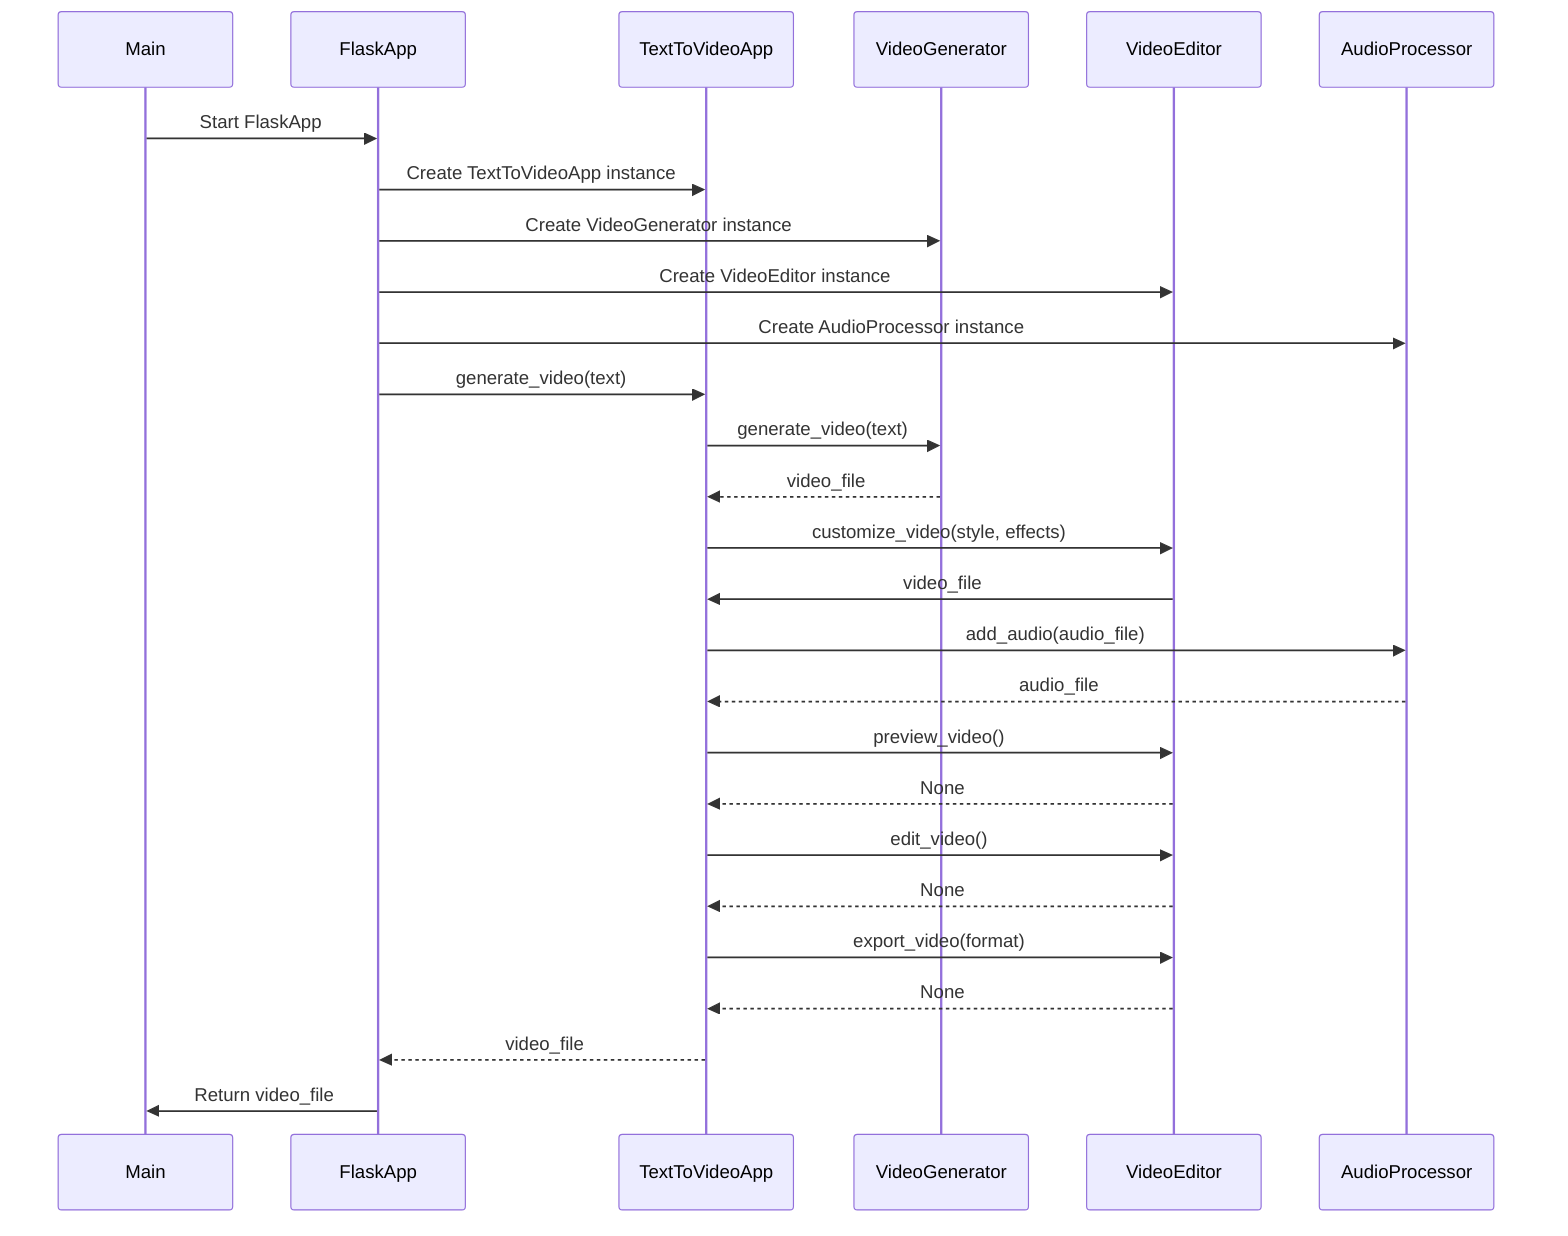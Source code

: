 sequenceDiagram
    participant M as Main
    participant F as FlaskApp
    participant T as TextToVideoApp
    participant V as VideoGenerator
    participant E as VideoEditor
    participant A as AudioProcessor
    M->>F: Start FlaskApp
    F->>T: Create TextToVideoApp instance
    F->>V: Create VideoGenerator instance
    F->>E: Create VideoEditor instance
    F->>A: Create AudioProcessor instance
    F->>T: generate_video(text)
    T->>V: generate_video(text)
    V-->>T: video_file
    T->>E: customize_video(style, effects)
    E->>T: video_file
    T->>A: add_audio(audio_file)
    A-->>T: audio_file
    T->>E: preview_video()
    E-->>T: None
    T->>E: edit_video()
    E-->>T: None
    T->>E: export_video(format)
    E-->>T: None
    T-->>F: video_file
    F->>M: Return video_file